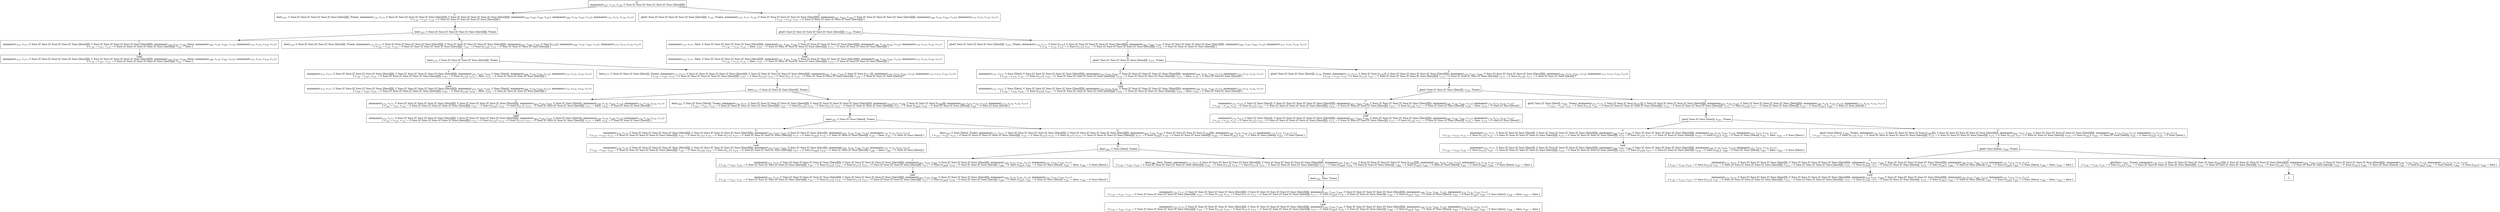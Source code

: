 digraph {
    graph [rankdir=TB
          ,bgcolor=transparent];
    node [shape=box
         ,fillcolor=white
         ,style=filled];
    0 [label=<O <BR/> minmaxo(v<SUB>167</SUB>, v<SUB>135</SUB>, v<SUB>130</SUB>, C Succ [C Succ [C Succ [C Succ [C Succ [Zero]]]]])>];
    1 [label=<C <BR/> leo(v<SUB>167</SUB>, C Succ [C Succ [C Succ [C Succ [C Succ [Zero]]]]], Trueo), minmaxo(v<SUB>172</SUB>, v<SUB>177</SUB>, C Succ [C Succ [C Succ [C Succ [C Succ [Zero]]]]], C Succ [C Succ [C Succ [C Succ [C Succ [Zero]]]]]), minmaxo(v<SUB>163</SUB>, v<SUB>165</SUB>, v<SUB>160</SUB>, v<SUB>167</SUB>), minmaxo(v<SUB>168</SUB>, v<SUB>170</SUB>, v<SUB>165</SUB>, v<SUB>172</SUB>), minmaxo(v<SUB>173</SUB>, v<SUB>175</SUB>, v<SUB>170</SUB>, v<SUB>177</SUB>) <BR/>  [ v<SUB>130</SUB> &rarr; v<SUB>167</SUB>, v<SUB>135</SUB> &rarr; C Succ [C Succ [C Succ [C Succ [C Succ [Zero]]]]] ] >];
    2 [label=<C <BR/> gto(C Succ [C Succ [C Succ [C Succ [C Succ [Zero]]]]], v<SUB>135</SUB>, Trueo), minmaxo(v<SUB>172</SUB>, v<SUB>177</SUB>, v<SUB>135</SUB>, C Succ [C Succ [C Succ [C Succ [C Succ [Zero]]]]]), minmaxo(v<SUB>163</SUB>, v<SUB>165</SUB>, v<SUB>160</SUB>, C Succ [C Succ [C Succ [C Succ [C Succ [Zero]]]]]), minmaxo(v<SUB>168</SUB>, v<SUB>170</SUB>, v<SUB>165</SUB>, v<SUB>172</SUB>), minmaxo(v<SUB>173</SUB>, v<SUB>175</SUB>, v<SUB>170</SUB>, v<SUB>177</SUB>) <BR/>  [ v<SUB>130</SUB> &rarr; v<SUB>135</SUB>, v<SUB>167</SUB> &rarr; C Succ [C Succ [C Succ [C Succ [C Succ [Zero]]]]] ] >];
    3 [label=<O <BR/> leo(v<SUB>167</SUB>, C Succ [C Succ [C Succ [C Succ [C Succ [Zero]]]]], Trueo)>];
    4 [label=<C <BR/> minmaxo(v<SUB>172</SUB>, v<SUB>177</SUB>, C Succ [C Succ [C Succ [C Succ [C Succ [Zero]]]]], C Succ [C Succ [C Succ [C Succ [C Succ [Zero]]]]]), minmaxo(v<SUB>163</SUB>, v<SUB>165</SUB>, v<SUB>160</SUB>, Zero), minmaxo(v<SUB>168</SUB>, v<SUB>170</SUB>, v<SUB>165</SUB>, v<SUB>172</SUB>), minmaxo(v<SUB>173</SUB>, v<SUB>175</SUB>, v<SUB>170</SUB>, v<SUB>177</SUB>) <BR/>  [ v<SUB>130</SUB> &rarr; v<SUB>167</SUB>, v<SUB>135</SUB> &rarr; C Succ [C Succ [C Succ [C Succ [C Succ [Zero]]]]], v<SUB>167</SUB> &rarr; Zero ] >];
    5 [label=<C <BR/> leo(v<SUB>274</SUB>, C Succ [C Succ [C Succ [C Succ [Zero]]]], Trueo), minmaxo(v<SUB>172</SUB>, v<SUB>177</SUB>, C Succ [C Succ [C Succ [C Succ [C Succ [Zero]]]]], C Succ [C Succ [C Succ [C Succ [C Succ [Zero]]]]]), minmaxo(v<SUB>163</SUB>, v<SUB>165</SUB>, v<SUB>160</SUB>, C Succ [v<SUB>274</SUB>]), minmaxo(v<SUB>168</SUB>, v<SUB>170</SUB>, v<SUB>165</SUB>, v<SUB>172</SUB>), minmaxo(v<SUB>173</SUB>, v<SUB>175</SUB>, v<SUB>170</SUB>, v<SUB>177</SUB>) <BR/>  [ v<SUB>130</SUB> &rarr; v<SUB>167</SUB>, v<SUB>135</SUB> &rarr; C Succ [C Succ [C Succ [C Succ [C Succ [Zero]]]]], v<SUB>167</SUB> &rarr; C Succ [v<SUB>274</SUB>], v<SUB>275</SUB> &rarr; C Succ [C Succ [C Succ [C Succ [Zero]]]] ] >];
    6 [label=<Leaf <BR/> minmaxo(v<SUB>172</SUB>, v<SUB>177</SUB>, C Succ [C Succ [C Succ [C Succ [C Succ [Zero]]]]], C Succ [C Succ [C Succ [C Succ [C Succ [Zero]]]]]), minmaxo(v<SUB>163</SUB>, v<SUB>165</SUB>, v<SUB>160</SUB>, Zero), minmaxo(v<SUB>168</SUB>, v<SUB>170</SUB>, v<SUB>165</SUB>, v<SUB>172</SUB>), minmaxo(v<SUB>173</SUB>, v<SUB>175</SUB>, v<SUB>170</SUB>, v<SUB>177</SUB>) <BR/>  [ v<SUB>130</SUB> &rarr; v<SUB>167</SUB>, v<SUB>135</SUB> &rarr; C Succ [C Succ [C Succ [C Succ [C Succ [Zero]]]]], v<SUB>167</SUB> &rarr; Zero ] >];
    7 [label=<O <BR/> leo(v<SUB>274</SUB>, C Succ [C Succ [C Succ [C Succ [Zero]]]], Trueo)>];
    8 [label=<C <BR/> minmaxo(v<SUB>172</SUB>, v<SUB>177</SUB>, C Succ [C Succ [C Succ [C Succ [C Succ [Zero]]]]], C Succ [C Succ [C Succ [C Succ [C Succ [Zero]]]]]), minmaxo(v<SUB>163</SUB>, v<SUB>165</SUB>, v<SUB>160</SUB>, C Succ [Zero]), minmaxo(v<SUB>168</SUB>, v<SUB>170</SUB>, v<SUB>165</SUB>, v<SUB>172</SUB>), minmaxo(v<SUB>173</SUB>, v<SUB>175</SUB>, v<SUB>170</SUB>, v<SUB>177</SUB>) <BR/>  [ v<SUB>130</SUB> &rarr; v<SUB>167</SUB>, v<SUB>135</SUB> &rarr; C Succ [C Succ [C Succ [C Succ [C Succ [Zero]]]]], v<SUB>167</SUB> &rarr; C Succ [v<SUB>274</SUB>], v<SUB>274</SUB> &rarr; Zero, v<SUB>275</SUB> &rarr; C Succ [C Succ [C Succ [C Succ [Zero]]]] ] >];
    9 [label=<C <BR/> leo(v<SUB>277</SUB>, C Succ [C Succ [C Succ [Zero]]], Trueo), minmaxo(v<SUB>172</SUB>, v<SUB>177</SUB>, C Succ [C Succ [C Succ [C Succ [C Succ [Zero]]]]], C Succ [C Succ [C Succ [C Succ [C Succ [Zero]]]]]), minmaxo(v<SUB>163</SUB>, v<SUB>165</SUB>, v<SUB>160</SUB>, C Succ [C Succ [v<SUB>277</SUB>]]), minmaxo(v<SUB>168</SUB>, v<SUB>170</SUB>, v<SUB>165</SUB>, v<SUB>172</SUB>), minmaxo(v<SUB>173</SUB>, v<SUB>175</SUB>, v<SUB>170</SUB>, v<SUB>177</SUB>) <BR/>  [ v<SUB>130</SUB> &rarr; v<SUB>167</SUB>, v<SUB>135</SUB> &rarr; C Succ [C Succ [C Succ [C Succ [C Succ [Zero]]]]], v<SUB>167</SUB> &rarr; C Succ [v<SUB>274</SUB>], v<SUB>274</SUB> &rarr; C Succ [v<SUB>277</SUB>], v<SUB>275</SUB> &rarr; C Succ [C Succ [C Succ [C Succ [Zero]]]], v<SUB>278</SUB> &rarr; C Succ [C Succ [C Succ [Zero]]] ] >];
    10 [label=<Leaf <BR/> minmaxo(v<SUB>172</SUB>, v<SUB>177</SUB>, C Succ [C Succ [C Succ [C Succ [C Succ [Zero]]]]], C Succ [C Succ [C Succ [C Succ [C Succ [Zero]]]]]), minmaxo(v<SUB>163</SUB>, v<SUB>165</SUB>, v<SUB>160</SUB>, C Succ [Zero]), minmaxo(v<SUB>168</SUB>, v<SUB>170</SUB>, v<SUB>165</SUB>, v<SUB>172</SUB>), minmaxo(v<SUB>173</SUB>, v<SUB>175</SUB>, v<SUB>170</SUB>, v<SUB>177</SUB>) <BR/>  [ v<SUB>130</SUB> &rarr; v<SUB>167</SUB>, v<SUB>135</SUB> &rarr; C Succ [C Succ [C Succ [C Succ [C Succ [Zero]]]]], v<SUB>167</SUB> &rarr; C Succ [v<SUB>274</SUB>], v<SUB>274</SUB> &rarr; Zero, v<SUB>275</SUB> &rarr; C Succ [C Succ [C Succ [C Succ [Zero]]]] ] >];
    11 [label=<O <BR/> leo(v<SUB>277</SUB>, C Succ [C Succ [C Succ [Zero]]], Trueo)>];
    12 [label=<C <BR/> minmaxo(v<SUB>172</SUB>, v<SUB>177</SUB>, C Succ [C Succ [C Succ [C Succ [C Succ [Zero]]]]], C Succ [C Succ [C Succ [C Succ [C Succ [Zero]]]]]), minmaxo(v<SUB>163</SUB>, v<SUB>165</SUB>, v<SUB>160</SUB>, C Succ [C Succ [Zero]]), minmaxo(v<SUB>168</SUB>, v<SUB>170</SUB>, v<SUB>165</SUB>, v<SUB>172</SUB>), minmaxo(v<SUB>173</SUB>, v<SUB>175</SUB>, v<SUB>170</SUB>, v<SUB>177</SUB>) <BR/>  [ v<SUB>130</SUB> &rarr; v<SUB>167</SUB>, v<SUB>135</SUB> &rarr; C Succ [C Succ [C Succ [C Succ [C Succ [Zero]]]]], v<SUB>167</SUB> &rarr; C Succ [v<SUB>274</SUB>], v<SUB>274</SUB> &rarr; C Succ [v<SUB>277</SUB>], v<SUB>275</SUB> &rarr; C Succ [C Succ [C Succ [C Succ [Zero]]]], v<SUB>277</SUB> &rarr; Zero, v<SUB>278</SUB> &rarr; C Succ [C Succ [C Succ [Zero]]] ] >];
    13 [label=<C <BR/> leo(v<SUB>280</SUB>, C Succ [C Succ [Zero]], Trueo), minmaxo(v<SUB>172</SUB>, v<SUB>177</SUB>, C Succ [C Succ [C Succ [C Succ [C Succ [Zero]]]]], C Succ [C Succ [C Succ [C Succ [C Succ [Zero]]]]]), minmaxo(v<SUB>163</SUB>, v<SUB>165</SUB>, v<SUB>160</SUB>, C Succ [C Succ [C Succ [v<SUB>280</SUB>]]]), minmaxo(v<SUB>168</SUB>, v<SUB>170</SUB>, v<SUB>165</SUB>, v<SUB>172</SUB>), minmaxo(v<SUB>173</SUB>, v<SUB>175</SUB>, v<SUB>170</SUB>, v<SUB>177</SUB>) <BR/>  [ v<SUB>130</SUB> &rarr; v<SUB>167</SUB>, v<SUB>135</SUB> &rarr; C Succ [C Succ [C Succ [C Succ [C Succ [Zero]]]]], v<SUB>167</SUB> &rarr; C Succ [v<SUB>274</SUB>], v<SUB>274</SUB> &rarr; C Succ [v<SUB>277</SUB>], v<SUB>275</SUB> &rarr; C Succ [C Succ [C Succ [C Succ [Zero]]]], v<SUB>277</SUB> &rarr; C Succ [v<SUB>280</SUB>], v<SUB>278</SUB> &rarr; C Succ [C Succ [C Succ [Zero]]], v<SUB>281</SUB> &rarr; C Succ [C Succ [Zero]] ] >];
    14 [label=<Leaf <BR/> minmaxo(v<SUB>172</SUB>, v<SUB>177</SUB>, C Succ [C Succ [C Succ [C Succ [C Succ [Zero]]]]], C Succ [C Succ [C Succ [C Succ [C Succ [Zero]]]]]), minmaxo(v<SUB>163</SUB>, v<SUB>165</SUB>, v<SUB>160</SUB>, C Succ [C Succ [Zero]]), minmaxo(v<SUB>168</SUB>, v<SUB>170</SUB>, v<SUB>165</SUB>, v<SUB>172</SUB>), minmaxo(v<SUB>173</SUB>, v<SUB>175</SUB>, v<SUB>170</SUB>, v<SUB>177</SUB>) <BR/>  [ v<SUB>130</SUB> &rarr; v<SUB>167</SUB>, v<SUB>135</SUB> &rarr; C Succ [C Succ [C Succ [C Succ [C Succ [Zero]]]]], v<SUB>167</SUB> &rarr; C Succ [v<SUB>274</SUB>], v<SUB>274</SUB> &rarr; C Succ [v<SUB>277</SUB>], v<SUB>275</SUB> &rarr; C Succ [C Succ [C Succ [C Succ [Zero]]]], v<SUB>277</SUB> &rarr; Zero, v<SUB>278</SUB> &rarr; C Succ [C Succ [C Succ [Zero]]] ] >];
    15 [label=<O <BR/> leo(v<SUB>280</SUB>, C Succ [C Succ [Zero]], Trueo)>];
    16 [label=<C <BR/> minmaxo(v<SUB>172</SUB>, v<SUB>177</SUB>, C Succ [C Succ [C Succ [C Succ [C Succ [Zero]]]]], C Succ [C Succ [C Succ [C Succ [C Succ [Zero]]]]]), minmaxo(v<SUB>163</SUB>, v<SUB>165</SUB>, v<SUB>160</SUB>, C Succ [C Succ [C Succ [Zero]]]), minmaxo(v<SUB>168</SUB>, v<SUB>170</SUB>, v<SUB>165</SUB>, v<SUB>172</SUB>), minmaxo(v<SUB>173</SUB>, v<SUB>175</SUB>, v<SUB>170</SUB>, v<SUB>177</SUB>) <BR/>  [ v<SUB>130</SUB> &rarr; v<SUB>167</SUB>, v<SUB>135</SUB> &rarr; C Succ [C Succ [C Succ [C Succ [C Succ [Zero]]]]], v<SUB>167</SUB> &rarr; C Succ [v<SUB>274</SUB>], v<SUB>274</SUB> &rarr; C Succ [v<SUB>277</SUB>], v<SUB>275</SUB> &rarr; C Succ [C Succ [C Succ [C Succ [Zero]]]], v<SUB>277</SUB> &rarr; C Succ [v<SUB>280</SUB>], v<SUB>278</SUB> &rarr; C Succ [C Succ [C Succ [Zero]]], v<SUB>280</SUB> &rarr; Zero, v<SUB>281</SUB> &rarr; C Succ [C Succ [Zero]] ] >];
    17 [label=<C <BR/> leo(v<SUB>283</SUB>, C Succ [Zero], Trueo), minmaxo(v<SUB>172</SUB>, v<SUB>177</SUB>, C Succ [C Succ [C Succ [C Succ [C Succ [Zero]]]]], C Succ [C Succ [C Succ [C Succ [C Succ [Zero]]]]]), minmaxo(v<SUB>163</SUB>, v<SUB>165</SUB>, v<SUB>160</SUB>, C Succ [C Succ [C Succ [C Succ [v<SUB>283</SUB>]]]]), minmaxo(v<SUB>168</SUB>, v<SUB>170</SUB>, v<SUB>165</SUB>, v<SUB>172</SUB>), minmaxo(v<SUB>173</SUB>, v<SUB>175</SUB>, v<SUB>170</SUB>, v<SUB>177</SUB>) <BR/>  [ v<SUB>130</SUB> &rarr; v<SUB>167</SUB>, v<SUB>135</SUB> &rarr; C Succ [C Succ [C Succ [C Succ [C Succ [Zero]]]]], v<SUB>167</SUB> &rarr; C Succ [v<SUB>274</SUB>], v<SUB>274</SUB> &rarr; C Succ [v<SUB>277</SUB>], v<SUB>275</SUB> &rarr; C Succ [C Succ [C Succ [C Succ [Zero]]]], v<SUB>277</SUB> &rarr; C Succ [v<SUB>280</SUB>], v<SUB>278</SUB> &rarr; C Succ [C Succ [C Succ [Zero]]], v<SUB>280</SUB> &rarr; C Succ [v<SUB>283</SUB>], v<SUB>281</SUB> &rarr; C Succ [C Succ [Zero]], v<SUB>284</SUB> &rarr; C Succ [Zero] ] >];
    18 [label=<Leaf <BR/> minmaxo(v<SUB>172</SUB>, v<SUB>177</SUB>, C Succ [C Succ [C Succ [C Succ [C Succ [Zero]]]]], C Succ [C Succ [C Succ [C Succ [C Succ [Zero]]]]]), minmaxo(v<SUB>163</SUB>, v<SUB>165</SUB>, v<SUB>160</SUB>, C Succ [C Succ [C Succ [Zero]]]), minmaxo(v<SUB>168</SUB>, v<SUB>170</SUB>, v<SUB>165</SUB>, v<SUB>172</SUB>), minmaxo(v<SUB>173</SUB>, v<SUB>175</SUB>, v<SUB>170</SUB>, v<SUB>177</SUB>) <BR/>  [ v<SUB>130</SUB> &rarr; v<SUB>167</SUB>, v<SUB>135</SUB> &rarr; C Succ [C Succ [C Succ [C Succ [C Succ [Zero]]]]], v<SUB>167</SUB> &rarr; C Succ [v<SUB>274</SUB>], v<SUB>274</SUB> &rarr; C Succ [v<SUB>277</SUB>], v<SUB>275</SUB> &rarr; C Succ [C Succ [C Succ [C Succ [Zero]]]], v<SUB>277</SUB> &rarr; C Succ [v<SUB>280</SUB>], v<SUB>278</SUB> &rarr; C Succ [C Succ [C Succ [Zero]]], v<SUB>280</SUB> &rarr; Zero, v<SUB>281</SUB> &rarr; C Succ [C Succ [Zero]] ] >];
    19 [label=<O <BR/> leo(v<SUB>283</SUB>, C Succ [Zero], Trueo)>];
    20 [label=<C <BR/> minmaxo(v<SUB>172</SUB>, v<SUB>177</SUB>, C Succ [C Succ [C Succ [C Succ [C Succ [Zero]]]]], C Succ [C Succ [C Succ [C Succ [C Succ [Zero]]]]]), minmaxo(v<SUB>163</SUB>, v<SUB>165</SUB>, v<SUB>160</SUB>, C Succ [C Succ [C Succ [C Succ [Zero]]]]), minmaxo(v<SUB>168</SUB>, v<SUB>170</SUB>, v<SUB>165</SUB>, v<SUB>172</SUB>), minmaxo(v<SUB>173</SUB>, v<SUB>175</SUB>, v<SUB>170</SUB>, v<SUB>177</SUB>) <BR/>  [ v<SUB>130</SUB> &rarr; v<SUB>167</SUB>, v<SUB>135</SUB> &rarr; C Succ [C Succ [C Succ [C Succ [C Succ [Zero]]]]], v<SUB>167</SUB> &rarr; C Succ [v<SUB>274</SUB>], v<SUB>274</SUB> &rarr; C Succ [v<SUB>277</SUB>], v<SUB>275</SUB> &rarr; C Succ [C Succ [C Succ [C Succ [Zero]]]], v<SUB>277</SUB> &rarr; C Succ [v<SUB>280</SUB>], v<SUB>278</SUB> &rarr; C Succ [C Succ [C Succ [Zero]]], v<SUB>280</SUB> &rarr; C Succ [v<SUB>283</SUB>], v<SUB>281</SUB> &rarr; C Succ [C Succ [Zero]], v<SUB>283</SUB> &rarr; Zero, v<SUB>284</SUB> &rarr; C Succ [Zero] ] >];
    21 [label=<C <BR/> leo(v<SUB>286</SUB>, Zero, Trueo), minmaxo(v<SUB>172</SUB>, v<SUB>177</SUB>, C Succ [C Succ [C Succ [C Succ [C Succ [Zero]]]]], C Succ [C Succ [C Succ [C Succ [C Succ [Zero]]]]]), minmaxo(v<SUB>163</SUB>, v<SUB>165</SUB>, v<SUB>160</SUB>, C Succ [C Succ [C Succ [C Succ [C Succ [v<SUB>286</SUB>]]]]]), minmaxo(v<SUB>168</SUB>, v<SUB>170</SUB>, v<SUB>165</SUB>, v<SUB>172</SUB>), minmaxo(v<SUB>173</SUB>, v<SUB>175</SUB>, v<SUB>170</SUB>, v<SUB>177</SUB>) <BR/>  [ v<SUB>130</SUB> &rarr; v<SUB>167</SUB>, v<SUB>135</SUB> &rarr; C Succ [C Succ [C Succ [C Succ [C Succ [Zero]]]]], v<SUB>167</SUB> &rarr; C Succ [v<SUB>274</SUB>], v<SUB>274</SUB> &rarr; C Succ [v<SUB>277</SUB>], v<SUB>275</SUB> &rarr; C Succ [C Succ [C Succ [C Succ [Zero]]]], v<SUB>277</SUB> &rarr; C Succ [v<SUB>280</SUB>], v<SUB>278</SUB> &rarr; C Succ [C Succ [C Succ [Zero]]], v<SUB>280</SUB> &rarr; C Succ [v<SUB>283</SUB>], v<SUB>281</SUB> &rarr; C Succ [C Succ [Zero]], v<SUB>283</SUB> &rarr; C Succ [v<SUB>286</SUB>], v<SUB>284</SUB> &rarr; C Succ [Zero], v<SUB>287</SUB> &rarr; Zero ] >];
    22 [label=<Leaf <BR/> minmaxo(v<SUB>172</SUB>, v<SUB>177</SUB>, C Succ [C Succ [C Succ [C Succ [C Succ [Zero]]]]], C Succ [C Succ [C Succ [C Succ [C Succ [Zero]]]]]), minmaxo(v<SUB>163</SUB>, v<SUB>165</SUB>, v<SUB>160</SUB>, C Succ [C Succ [C Succ [C Succ [Zero]]]]), minmaxo(v<SUB>168</SUB>, v<SUB>170</SUB>, v<SUB>165</SUB>, v<SUB>172</SUB>), minmaxo(v<SUB>173</SUB>, v<SUB>175</SUB>, v<SUB>170</SUB>, v<SUB>177</SUB>) <BR/>  [ v<SUB>130</SUB> &rarr; v<SUB>167</SUB>, v<SUB>135</SUB> &rarr; C Succ [C Succ [C Succ [C Succ [C Succ [Zero]]]]], v<SUB>167</SUB> &rarr; C Succ [v<SUB>274</SUB>], v<SUB>274</SUB> &rarr; C Succ [v<SUB>277</SUB>], v<SUB>275</SUB> &rarr; C Succ [C Succ [C Succ [C Succ [Zero]]]], v<SUB>277</SUB> &rarr; C Succ [v<SUB>280</SUB>], v<SUB>278</SUB> &rarr; C Succ [C Succ [C Succ [Zero]]], v<SUB>280</SUB> &rarr; C Succ [v<SUB>283</SUB>], v<SUB>281</SUB> &rarr; C Succ [C Succ [Zero]], v<SUB>283</SUB> &rarr; Zero, v<SUB>284</SUB> &rarr; C Succ [Zero] ] >];
    23 [label=<O <BR/> leo(v<SUB>286</SUB>, Zero, Trueo)>];
    24 [label=<C <BR/> minmaxo(v<SUB>172</SUB>, v<SUB>177</SUB>, C Succ [C Succ [C Succ [C Succ [C Succ [Zero]]]]], C Succ [C Succ [C Succ [C Succ [C Succ [Zero]]]]]), minmaxo(v<SUB>163</SUB>, v<SUB>165</SUB>, v<SUB>160</SUB>, C Succ [C Succ [C Succ [C Succ [C Succ [Zero]]]]]), minmaxo(v<SUB>168</SUB>, v<SUB>170</SUB>, v<SUB>165</SUB>, v<SUB>172</SUB>), minmaxo(v<SUB>173</SUB>, v<SUB>175</SUB>, v<SUB>170</SUB>, v<SUB>177</SUB>) <BR/>  [ v<SUB>130</SUB> &rarr; v<SUB>167</SUB>, v<SUB>135</SUB> &rarr; C Succ [C Succ [C Succ [C Succ [C Succ [Zero]]]]], v<SUB>167</SUB> &rarr; C Succ [v<SUB>274</SUB>], v<SUB>274</SUB> &rarr; C Succ [v<SUB>277</SUB>], v<SUB>275</SUB> &rarr; C Succ [C Succ [C Succ [C Succ [Zero]]]], v<SUB>277</SUB> &rarr; C Succ [v<SUB>280</SUB>], v<SUB>278</SUB> &rarr; C Succ [C Succ [C Succ [Zero]]], v<SUB>280</SUB> &rarr; C Succ [v<SUB>283</SUB>], v<SUB>281</SUB> &rarr; C Succ [C Succ [Zero]], v<SUB>283</SUB> &rarr; C Succ [v<SUB>286</SUB>], v<SUB>284</SUB> &rarr; C Succ [Zero], v<SUB>286</SUB> &rarr; Zero, v<SUB>287</SUB> &rarr; Zero ] >];
    25 [label=<Leaf <BR/> minmaxo(v<SUB>172</SUB>, v<SUB>177</SUB>, C Succ [C Succ [C Succ [C Succ [C Succ [Zero]]]]], C Succ [C Succ [C Succ [C Succ [C Succ [Zero]]]]]), minmaxo(v<SUB>163</SUB>, v<SUB>165</SUB>, v<SUB>160</SUB>, C Succ [C Succ [C Succ [C Succ [C Succ [Zero]]]]]), minmaxo(v<SUB>168</SUB>, v<SUB>170</SUB>, v<SUB>165</SUB>, v<SUB>172</SUB>), minmaxo(v<SUB>173</SUB>, v<SUB>175</SUB>, v<SUB>170</SUB>, v<SUB>177</SUB>) <BR/>  [ v<SUB>130</SUB> &rarr; v<SUB>167</SUB>, v<SUB>135</SUB> &rarr; C Succ [C Succ [C Succ [C Succ [C Succ [Zero]]]]], v<SUB>167</SUB> &rarr; C Succ [v<SUB>274</SUB>], v<SUB>274</SUB> &rarr; C Succ [v<SUB>277</SUB>], v<SUB>275</SUB> &rarr; C Succ [C Succ [C Succ [C Succ [Zero]]]], v<SUB>277</SUB> &rarr; C Succ [v<SUB>280</SUB>], v<SUB>278</SUB> &rarr; C Succ [C Succ [C Succ [Zero]]], v<SUB>280</SUB> &rarr; C Succ [v<SUB>283</SUB>], v<SUB>281</SUB> &rarr; C Succ [C Succ [Zero]], v<SUB>283</SUB> &rarr; C Succ [v<SUB>286</SUB>], v<SUB>284</SUB> &rarr; C Succ [Zero], v<SUB>286</SUB> &rarr; Zero, v<SUB>287</SUB> &rarr; Zero ] >];
    26 [label=<O <BR/> gto(C Succ [C Succ [C Succ [C Succ [C Succ [Zero]]]]], v<SUB>135</SUB>, Trueo)>];
    27 [label=<C <BR/> minmaxo(v<SUB>172</SUB>, v<SUB>177</SUB>, Zero, C Succ [C Succ [C Succ [C Succ [C Succ [Zero]]]]]), minmaxo(v<SUB>163</SUB>, v<SUB>165</SUB>, v<SUB>160</SUB>, C Succ [C Succ [C Succ [C Succ [C Succ [Zero]]]]]), minmaxo(v<SUB>168</SUB>, v<SUB>170</SUB>, v<SUB>165</SUB>, v<SUB>172</SUB>), minmaxo(v<SUB>173</SUB>, v<SUB>175</SUB>, v<SUB>170</SUB>, v<SUB>177</SUB>) <BR/>  [ v<SUB>130</SUB> &rarr; v<SUB>135</SUB>, v<SUB>135</SUB> &rarr; Zero, v<SUB>167</SUB> &rarr; C Succ [C Succ [C Succ [C Succ [C Succ [Zero]]]]], v<SUB>273</SUB> &rarr; C Succ [C Succ [C Succ [C Succ [Zero]]]] ] >];
    28 [label=<C <BR/> gto(C Succ [C Succ [C Succ [C Succ [Zero]]]], v<SUB>275</SUB>, Trueo), minmaxo(v<SUB>172</SUB>, v<SUB>177</SUB>, C Succ [v<SUB>275</SUB>], C Succ [C Succ [C Succ [C Succ [C Succ [Zero]]]]]), minmaxo(v<SUB>163</SUB>, v<SUB>165</SUB>, v<SUB>160</SUB>, C Succ [C Succ [C Succ [C Succ [C Succ [Zero]]]]]), minmaxo(v<SUB>168</SUB>, v<SUB>170</SUB>, v<SUB>165</SUB>, v<SUB>172</SUB>), minmaxo(v<SUB>173</SUB>, v<SUB>175</SUB>, v<SUB>170</SUB>, v<SUB>177</SUB>) <BR/>  [ v<SUB>130</SUB> &rarr; v<SUB>135</SUB>, v<SUB>135</SUB> &rarr; C Succ [v<SUB>275</SUB>], v<SUB>167</SUB> &rarr; C Succ [C Succ [C Succ [C Succ [C Succ [Zero]]]]], v<SUB>274</SUB> &rarr; C Succ [C Succ [C Succ [C Succ [Zero]]]] ] >];
    29 [label=<Leaf <BR/> minmaxo(v<SUB>172</SUB>, v<SUB>177</SUB>, Zero, C Succ [C Succ [C Succ [C Succ [C Succ [Zero]]]]]), minmaxo(v<SUB>163</SUB>, v<SUB>165</SUB>, v<SUB>160</SUB>, C Succ [C Succ [C Succ [C Succ [C Succ [Zero]]]]]), minmaxo(v<SUB>168</SUB>, v<SUB>170</SUB>, v<SUB>165</SUB>, v<SUB>172</SUB>), minmaxo(v<SUB>173</SUB>, v<SUB>175</SUB>, v<SUB>170</SUB>, v<SUB>177</SUB>) <BR/>  [ v<SUB>130</SUB> &rarr; v<SUB>135</SUB>, v<SUB>135</SUB> &rarr; Zero, v<SUB>167</SUB> &rarr; C Succ [C Succ [C Succ [C Succ [C Succ [Zero]]]]], v<SUB>273</SUB> &rarr; C Succ [C Succ [C Succ [C Succ [Zero]]]] ] >];
    30 [label=<O <BR/> gto(C Succ [C Succ [C Succ [C Succ [Zero]]]], v<SUB>275</SUB>, Trueo)>];
    31 [label=<C <BR/> minmaxo(v<SUB>172</SUB>, v<SUB>177</SUB>, C Succ [Zero], C Succ [C Succ [C Succ [C Succ [C Succ [Zero]]]]]), minmaxo(v<SUB>163</SUB>, v<SUB>165</SUB>, v<SUB>160</SUB>, C Succ [C Succ [C Succ [C Succ [C Succ [Zero]]]]]), minmaxo(v<SUB>168</SUB>, v<SUB>170</SUB>, v<SUB>165</SUB>, v<SUB>172</SUB>), minmaxo(v<SUB>173</SUB>, v<SUB>175</SUB>, v<SUB>170</SUB>, v<SUB>177</SUB>) <BR/>  [ v<SUB>130</SUB> &rarr; v<SUB>135</SUB>, v<SUB>135</SUB> &rarr; C Succ [v<SUB>275</SUB>], v<SUB>167</SUB> &rarr; C Succ [C Succ [C Succ [C Succ [C Succ [Zero]]]]], v<SUB>274</SUB> &rarr; C Succ [C Succ [C Succ [C Succ [Zero]]]], v<SUB>275</SUB> &rarr; Zero, v<SUB>276</SUB> &rarr; C Succ [C Succ [C Succ [Zero]]] ] >];
    32 [label=<C <BR/> gto(C Succ [C Succ [C Succ [Zero]]], v<SUB>278</SUB>, Trueo), minmaxo(v<SUB>172</SUB>, v<SUB>177</SUB>, C Succ [C Succ [v<SUB>278</SUB>]], C Succ [C Succ [C Succ [C Succ [C Succ [Zero]]]]]), minmaxo(v<SUB>163</SUB>, v<SUB>165</SUB>, v<SUB>160</SUB>, C Succ [C Succ [C Succ [C Succ [C Succ [Zero]]]]]), minmaxo(v<SUB>168</SUB>, v<SUB>170</SUB>, v<SUB>165</SUB>, v<SUB>172</SUB>), minmaxo(v<SUB>173</SUB>, v<SUB>175</SUB>, v<SUB>170</SUB>, v<SUB>177</SUB>) <BR/>  [ v<SUB>130</SUB> &rarr; v<SUB>135</SUB>, v<SUB>135</SUB> &rarr; C Succ [v<SUB>275</SUB>], v<SUB>167</SUB> &rarr; C Succ [C Succ [C Succ [C Succ [C Succ [Zero]]]]], v<SUB>274</SUB> &rarr; C Succ [C Succ [C Succ [C Succ [Zero]]]], v<SUB>275</SUB> &rarr; C Succ [v<SUB>278</SUB>], v<SUB>277</SUB> &rarr; C Succ [C Succ [C Succ [Zero]]] ] >];
    33 [label=<Leaf <BR/> minmaxo(v<SUB>172</SUB>, v<SUB>177</SUB>, C Succ [Zero], C Succ [C Succ [C Succ [C Succ [C Succ [Zero]]]]]), minmaxo(v<SUB>163</SUB>, v<SUB>165</SUB>, v<SUB>160</SUB>, C Succ [C Succ [C Succ [C Succ [C Succ [Zero]]]]]), minmaxo(v<SUB>168</SUB>, v<SUB>170</SUB>, v<SUB>165</SUB>, v<SUB>172</SUB>), minmaxo(v<SUB>173</SUB>, v<SUB>175</SUB>, v<SUB>170</SUB>, v<SUB>177</SUB>) <BR/>  [ v<SUB>130</SUB> &rarr; v<SUB>135</SUB>, v<SUB>135</SUB> &rarr; C Succ [v<SUB>275</SUB>], v<SUB>167</SUB> &rarr; C Succ [C Succ [C Succ [C Succ [C Succ [Zero]]]]], v<SUB>274</SUB> &rarr; C Succ [C Succ [C Succ [C Succ [Zero]]]], v<SUB>275</SUB> &rarr; Zero, v<SUB>276</SUB> &rarr; C Succ [C Succ [C Succ [Zero]]] ] >];
    34 [label=<O <BR/> gto(C Succ [C Succ [C Succ [Zero]]], v<SUB>278</SUB>, Trueo)>];
    35 [label=<C <BR/> minmaxo(v<SUB>172</SUB>, v<SUB>177</SUB>, C Succ [C Succ [Zero]], C Succ [C Succ [C Succ [C Succ [C Succ [Zero]]]]]), minmaxo(v<SUB>163</SUB>, v<SUB>165</SUB>, v<SUB>160</SUB>, C Succ [C Succ [C Succ [C Succ [C Succ [Zero]]]]]), minmaxo(v<SUB>168</SUB>, v<SUB>170</SUB>, v<SUB>165</SUB>, v<SUB>172</SUB>), minmaxo(v<SUB>173</SUB>, v<SUB>175</SUB>, v<SUB>170</SUB>, v<SUB>177</SUB>) <BR/>  [ v<SUB>130</SUB> &rarr; v<SUB>135</SUB>, v<SUB>135</SUB> &rarr; C Succ [v<SUB>275</SUB>], v<SUB>167</SUB> &rarr; C Succ [C Succ [C Succ [C Succ [C Succ [Zero]]]]], v<SUB>274</SUB> &rarr; C Succ [C Succ [C Succ [C Succ [Zero]]]], v<SUB>275</SUB> &rarr; C Succ [v<SUB>278</SUB>], v<SUB>277</SUB> &rarr; C Succ [C Succ [C Succ [Zero]]], v<SUB>278</SUB> &rarr; Zero, v<SUB>279</SUB> &rarr; C Succ [C Succ [Zero]] ] >];
    36 [label=<C <BR/> gto(C Succ [C Succ [Zero]], v<SUB>281</SUB>, Trueo), minmaxo(v<SUB>172</SUB>, v<SUB>177</SUB>, C Succ [C Succ [C Succ [v<SUB>281</SUB>]]], C Succ [C Succ [C Succ [C Succ [C Succ [Zero]]]]]), minmaxo(v<SUB>163</SUB>, v<SUB>165</SUB>, v<SUB>160</SUB>, C Succ [C Succ [C Succ [C Succ [C Succ [Zero]]]]]), minmaxo(v<SUB>168</SUB>, v<SUB>170</SUB>, v<SUB>165</SUB>, v<SUB>172</SUB>), minmaxo(v<SUB>173</SUB>, v<SUB>175</SUB>, v<SUB>170</SUB>, v<SUB>177</SUB>) <BR/>  [ v<SUB>130</SUB> &rarr; v<SUB>135</SUB>, v<SUB>135</SUB> &rarr; C Succ [v<SUB>275</SUB>], v<SUB>167</SUB> &rarr; C Succ [C Succ [C Succ [C Succ [C Succ [Zero]]]]], v<SUB>274</SUB> &rarr; C Succ [C Succ [C Succ [C Succ [Zero]]]], v<SUB>275</SUB> &rarr; C Succ [v<SUB>278</SUB>], v<SUB>277</SUB> &rarr; C Succ [C Succ [C Succ [Zero]]], v<SUB>278</SUB> &rarr; C Succ [v<SUB>281</SUB>], v<SUB>280</SUB> &rarr; C Succ [C Succ [Zero]] ] >];
    37 [label=<Leaf <BR/> minmaxo(v<SUB>172</SUB>, v<SUB>177</SUB>, C Succ [C Succ [Zero]], C Succ [C Succ [C Succ [C Succ [C Succ [Zero]]]]]), minmaxo(v<SUB>163</SUB>, v<SUB>165</SUB>, v<SUB>160</SUB>, C Succ [C Succ [C Succ [C Succ [C Succ [Zero]]]]]), minmaxo(v<SUB>168</SUB>, v<SUB>170</SUB>, v<SUB>165</SUB>, v<SUB>172</SUB>), minmaxo(v<SUB>173</SUB>, v<SUB>175</SUB>, v<SUB>170</SUB>, v<SUB>177</SUB>) <BR/>  [ v<SUB>130</SUB> &rarr; v<SUB>135</SUB>, v<SUB>135</SUB> &rarr; C Succ [v<SUB>275</SUB>], v<SUB>167</SUB> &rarr; C Succ [C Succ [C Succ [C Succ [C Succ [Zero]]]]], v<SUB>274</SUB> &rarr; C Succ [C Succ [C Succ [C Succ [Zero]]]], v<SUB>275</SUB> &rarr; C Succ [v<SUB>278</SUB>], v<SUB>277</SUB> &rarr; C Succ [C Succ [C Succ [Zero]]], v<SUB>278</SUB> &rarr; Zero, v<SUB>279</SUB> &rarr; C Succ [C Succ [Zero]] ] >];
    38 [label=<O <BR/> gto(C Succ [C Succ [Zero]], v<SUB>281</SUB>, Trueo)>];
    39 [label=<C <BR/> minmaxo(v<SUB>172</SUB>, v<SUB>177</SUB>, C Succ [C Succ [C Succ [Zero]]], C Succ [C Succ [C Succ [C Succ [C Succ [Zero]]]]]), minmaxo(v<SUB>163</SUB>, v<SUB>165</SUB>, v<SUB>160</SUB>, C Succ [C Succ [C Succ [C Succ [C Succ [Zero]]]]]), minmaxo(v<SUB>168</SUB>, v<SUB>170</SUB>, v<SUB>165</SUB>, v<SUB>172</SUB>), minmaxo(v<SUB>173</SUB>, v<SUB>175</SUB>, v<SUB>170</SUB>, v<SUB>177</SUB>) <BR/>  [ v<SUB>130</SUB> &rarr; v<SUB>135</SUB>, v<SUB>135</SUB> &rarr; C Succ [v<SUB>275</SUB>], v<SUB>167</SUB> &rarr; C Succ [C Succ [C Succ [C Succ [C Succ [Zero]]]]], v<SUB>274</SUB> &rarr; C Succ [C Succ [C Succ [C Succ [Zero]]]], v<SUB>275</SUB> &rarr; C Succ [v<SUB>278</SUB>], v<SUB>277</SUB> &rarr; C Succ [C Succ [C Succ [Zero]]], v<SUB>278</SUB> &rarr; C Succ [v<SUB>281</SUB>], v<SUB>280</SUB> &rarr; C Succ [C Succ [Zero]], v<SUB>281</SUB> &rarr; Zero, v<SUB>282</SUB> &rarr; C Succ [Zero] ] >];
    40 [label=<C <BR/> gto(C Succ [Zero], v<SUB>284</SUB>, Trueo), minmaxo(v<SUB>172</SUB>, v<SUB>177</SUB>, C Succ [C Succ [C Succ [C Succ [v<SUB>284</SUB>]]]], C Succ [C Succ [C Succ [C Succ [C Succ [Zero]]]]]), minmaxo(v<SUB>163</SUB>, v<SUB>165</SUB>, v<SUB>160</SUB>, C Succ [C Succ [C Succ [C Succ [C Succ [Zero]]]]]), minmaxo(v<SUB>168</SUB>, v<SUB>170</SUB>, v<SUB>165</SUB>, v<SUB>172</SUB>), minmaxo(v<SUB>173</SUB>, v<SUB>175</SUB>, v<SUB>170</SUB>, v<SUB>177</SUB>) <BR/>  [ v<SUB>130</SUB> &rarr; v<SUB>135</SUB>, v<SUB>135</SUB> &rarr; C Succ [v<SUB>275</SUB>], v<SUB>167</SUB> &rarr; C Succ [C Succ [C Succ [C Succ [C Succ [Zero]]]]], v<SUB>274</SUB> &rarr; C Succ [C Succ [C Succ [C Succ [Zero]]]], v<SUB>275</SUB> &rarr; C Succ [v<SUB>278</SUB>], v<SUB>277</SUB> &rarr; C Succ [C Succ [C Succ [Zero]]], v<SUB>278</SUB> &rarr; C Succ [v<SUB>281</SUB>], v<SUB>280</SUB> &rarr; C Succ [C Succ [Zero]], v<SUB>281</SUB> &rarr; C Succ [v<SUB>284</SUB>], v<SUB>283</SUB> &rarr; C Succ [Zero] ] >];
    41 [label=<Leaf <BR/> minmaxo(v<SUB>172</SUB>, v<SUB>177</SUB>, C Succ [C Succ [C Succ [Zero]]], C Succ [C Succ [C Succ [C Succ [C Succ [Zero]]]]]), minmaxo(v<SUB>163</SUB>, v<SUB>165</SUB>, v<SUB>160</SUB>, C Succ [C Succ [C Succ [C Succ [C Succ [Zero]]]]]), minmaxo(v<SUB>168</SUB>, v<SUB>170</SUB>, v<SUB>165</SUB>, v<SUB>172</SUB>), minmaxo(v<SUB>173</SUB>, v<SUB>175</SUB>, v<SUB>170</SUB>, v<SUB>177</SUB>) <BR/>  [ v<SUB>130</SUB> &rarr; v<SUB>135</SUB>, v<SUB>135</SUB> &rarr; C Succ [v<SUB>275</SUB>], v<SUB>167</SUB> &rarr; C Succ [C Succ [C Succ [C Succ [C Succ [Zero]]]]], v<SUB>274</SUB> &rarr; C Succ [C Succ [C Succ [C Succ [Zero]]]], v<SUB>275</SUB> &rarr; C Succ [v<SUB>278</SUB>], v<SUB>277</SUB> &rarr; C Succ [C Succ [C Succ [Zero]]], v<SUB>278</SUB> &rarr; C Succ [v<SUB>281</SUB>], v<SUB>280</SUB> &rarr; C Succ [C Succ [Zero]], v<SUB>281</SUB> &rarr; Zero, v<SUB>282</SUB> &rarr; C Succ [Zero] ] >];
    42 [label=<O <BR/> gto(C Succ [Zero], v<SUB>284</SUB>, Trueo)>];
    43 [label=<C <BR/> minmaxo(v<SUB>172</SUB>, v<SUB>177</SUB>, C Succ [C Succ [C Succ [C Succ [Zero]]]], C Succ [C Succ [C Succ [C Succ [C Succ [Zero]]]]]), minmaxo(v<SUB>163</SUB>, v<SUB>165</SUB>, v<SUB>160</SUB>, C Succ [C Succ [C Succ [C Succ [C Succ [Zero]]]]]), minmaxo(v<SUB>168</SUB>, v<SUB>170</SUB>, v<SUB>165</SUB>, v<SUB>172</SUB>), minmaxo(v<SUB>173</SUB>, v<SUB>175</SUB>, v<SUB>170</SUB>, v<SUB>177</SUB>) <BR/>  [ v<SUB>130</SUB> &rarr; v<SUB>135</SUB>, v<SUB>135</SUB> &rarr; C Succ [v<SUB>275</SUB>], v<SUB>167</SUB> &rarr; C Succ [C Succ [C Succ [C Succ [C Succ [Zero]]]]], v<SUB>274</SUB> &rarr; C Succ [C Succ [C Succ [C Succ [Zero]]]], v<SUB>275</SUB> &rarr; C Succ [v<SUB>278</SUB>], v<SUB>277</SUB> &rarr; C Succ [C Succ [C Succ [Zero]]], v<SUB>278</SUB> &rarr; C Succ [v<SUB>281</SUB>], v<SUB>280</SUB> &rarr; C Succ [C Succ [Zero]], v<SUB>281</SUB> &rarr; C Succ [v<SUB>284</SUB>], v<SUB>283</SUB> &rarr; C Succ [Zero], v<SUB>284</SUB> &rarr; Zero, v<SUB>285</SUB> &rarr; Zero ] >];
    44 [label=<C <BR/> gto(Zero, v<SUB>287</SUB>, Trueo), minmaxo(v<SUB>172</SUB>, v<SUB>177</SUB>, C Succ [C Succ [C Succ [C Succ [C Succ [v<SUB>287</SUB>]]]]], C Succ [C Succ [C Succ [C Succ [C Succ [Zero]]]]]), minmaxo(v<SUB>163</SUB>, v<SUB>165</SUB>, v<SUB>160</SUB>, C Succ [C Succ [C Succ [C Succ [C Succ [Zero]]]]]), minmaxo(v<SUB>168</SUB>, v<SUB>170</SUB>, v<SUB>165</SUB>, v<SUB>172</SUB>), minmaxo(v<SUB>173</SUB>, v<SUB>175</SUB>, v<SUB>170</SUB>, v<SUB>177</SUB>) <BR/>  [ v<SUB>130</SUB> &rarr; v<SUB>135</SUB>, v<SUB>135</SUB> &rarr; C Succ [v<SUB>275</SUB>], v<SUB>167</SUB> &rarr; C Succ [C Succ [C Succ [C Succ [C Succ [Zero]]]]], v<SUB>274</SUB> &rarr; C Succ [C Succ [C Succ [C Succ [Zero]]]], v<SUB>275</SUB> &rarr; C Succ [v<SUB>278</SUB>], v<SUB>277</SUB> &rarr; C Succ [C Succ [C Succ [Zero]]], v<SUB>278</SUB> &rarr; C Succ [v<SUB>281</SUB>], v<SUB>280</SUB> &rarr; C Succ [C Succ [Zero]], v<SUB>281</SUB> &rarr; C Succ [v<SUB>284</SUB>], v<SUB>283</SUB> &rarr; C Succ [Zero], v<SUB>284</SUB> &rarr; C Succ [v<SUB>287</SUB>], v<SUB>286</SUB> &rarr; Zero ] >];
    45 [label=<Leaf <BR/> minmaxo(v<SUB>172</SUB>, v<SUB>177</SUB>, C Succ [C Succ [C Succ [C Succ [Zero]]]], C Succ [C Succ [C Succ [C Succ [C Succ [Zero]]]]]), minmaxo(v<SUB>163</SUB>, v<SUB>165</SUB>, v<SUB>160</SUB>, C Succ [C Succ [C Succ [C Succ [C Succ [Zero]]]]]), minmaxo(v<SUB>168</SUB>, v<SUB>170</SUB>, v<SUB>165</SUB>, v<SUB>172</SUB>), minmaxo(v<SUB>173</SUB>, v<SUB>175</SUB>, v<SUB>170</SUB>, v<SUB>177</SUB>) <BR/>  [ v<SUB>130</SUB> &rarr; v<SUB>135</SUB>, v<SUB>135</SUB> &rarr; C Succ [v<SUB>275</SUB>], v<SUB>167</SUB> &rarr; C Succ [C Succ [C Succ [C Succ [C Succ [Zero]]]]], v<SUB>274</SUB> &rarr; C Succ [C Succ [C Succ [C Succ [Zero]]]], v<SUB>275</SUB> &rarr; C Succ [v<SUB>278</SUB>], v<SUB>277</SUB> &rarr; C Succ [C Succ [C Succ [Zero]]], v<SUB>278</SUB> &rarr; C Succ [v<SUB>281</SUB>], v<SUB>280</SUB> &rarr; C Succ [C Succ [Zero]], v<SUB>281</SUB> &rarr; C Succ [v<SUB>284</SUB>], v<SUB>283</SUB> &rarr; C Succ [Zero], v<SUB>284</SUB> &rarr; Zero, v<SUB>285</SUB> &rarr; Zero ] >];
    46 [label=<_|_>];
    0 -> 1 [label=""];
    0 -> 2 [label=""];
    1 -> 3 [label=""];
    2 -> 26 [label=""];
    3 -> 4 [label=""];
    3 -> 5 [label=""];
    4 -> 6 [label=""];
    5 -> 7 [label=""];
    7 -> 8 [label=""];
    7 -> 9 [label=""];
    8 -> 10 [label=""];
    9 -> 11 [label=""];
    11 -> 12 [label=""];
    11 -> 13 [label=""];
    12 -> 14 [label=""];
    13 -> 15 [label=""];
    15 -> 16 [label=""];
    15 -> 17 [label=""];
    16 -> 18 [label=""];
    17 -> 19 [label=""];
    19 -> 20 [label=""];
    19 -> 21 [label=""];
    20 -> 22 [label=""];
    21 -> 23 [label=""];
    23 -> 24 [label=""];
    24 -> 25 [label=""];
    26 -> 27 [label=""];
    26 -> 28 [label=""];
    27 -> 29 [label=""];
    28 -> 30 [label=""];
    30 -> 31 [label=""];
    30 -> 32 [label=""];
    31 -> 33 [label=""];
    32 -> 34 [label=""];
    34 -> 35 [label=""];
    34 -> 36 [label=""];
    35 -> 37 [label=""];
    36 -> 38 [label=""];
    38 -> 39 [label=""];
    38 -> 40 [label=""];
    39 -> 41 [label=""];
    40 -> 42 [label=""];
    42 -> 43 [label=""];
    42 -> 44 [label=""];
    43 -> 45 [label=""];
    44 -> 46 [label=""];
}